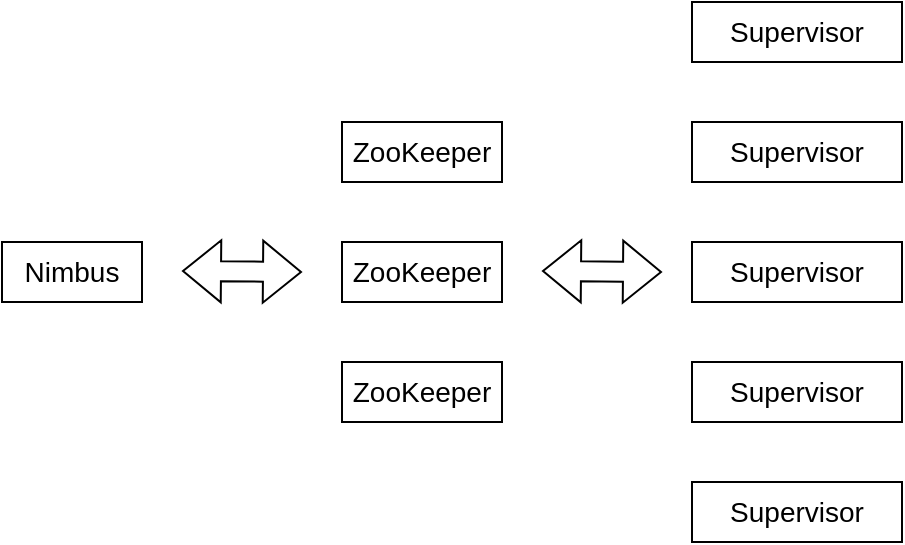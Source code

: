 <mxfile version="22.1.16" type="device">
  <diagram id="Ht1M8jgEwFfnCIfOTk4-" name="Page-1">
    <mxGraphModel dx="1420" dy="724" grid="1" gridSize="10" guides="1" tooltips="1" connect="1" arrows="1" fold="1" page="1" pageScale="1" pageWidth="1169" pageHeight="827" math="0" shadow="0">
      <root>
        <mxCell id="0" />
        <mxCell id="1" parent="0" />
        <mxCell id="FvfLUpQYl2JAWIkufVUC-1" value="&lt;font style=&quot;font-size: 14px;&quot;&gt;Nimbus&lt;/font&gt;" style="rounded=0;whiteSpace=wrap;html=1;" vertex="1" parent="1">
          <mxGeometry x="240" y="300" width="70" height="30" as="geometry" />
        </mxCell>
        <mxCell id="FvfLUpQYl2JAWIkufVUC-3" value="&lt;span style=&quot;font-size: 14px;&quot;&gt;ZooKeeper&lt;/span&gt;" style="rounded=0;whiteSpace=wrap;html=1;" vertex="1" parent="1">
          <mxGeometry x="410" y="300" width="80" height="30" as="geometry" />
        </mxCell>
        <mxCell id="FvfLUpQYl2JAWIkufVUC-5" value="&lt;span style=&quot;font-size: 14px;&quot;&gt;ZooKeeper&lt;/span&gt;" style="rounded=0;whiteSpace=wrap;html=1;" vertex="1" parent="1">
          <mxGeometry x="410" y="240" width="80" height="30" as="geometry" />
        </mxCell>
        <mxCell id="FvfLUpQYl2JAWIkufVUC-6" value="&lt;span style=&quot;font-size: 14px;&quot;&gt;ZooKeeper&lt;/span&gt;" style="rounded=0;whiteSpace=wrap;html=1;" vertex="1" parent="1">
          <mxGeometry x="410" y="360" width="80" height="30" as="geometry" />
        </mxCell>
        <mxCell id="FvfLUpQYl2JAWIkufVUC-7" value="" style="shape=flexArrow;endArrow=classic;startArrow=classic;html=1;rounded=0;" edge="1" parent="1">
          <mxGeometry width="100" height="100" relative="1" as="geometry">
            <mxPoint x="330" y="314.5" as="sourcePoint" />
            <mxPoint x="390" y="315" as="targetPoint" />
          </mxGeometry>
        </mxCell>
        <mxCell id="FvfLUpQYl2JAWIkufVUC-8" value="" style="shape=flexArrow;endArrow=classic;startArrow=classic;html=1;rounded=0;" edge="1" parent="1">
          <mxGeometry width="100" height="100" relative="1" as="geometry">
            <mxPoint x="510" y="314.5" as="sourcePoint" />
            <mxPoint x="570" y="315" as="targetPoint" />
          </mxGeometry>
        </mxCell>
        <mxCell id="FvfLUpQYl2JAWIkufVUC-9" value="&lt;font style=&quot;font-size: 14px;&quot;&gt;Supervisor&lt;/font&gt;" style="rounded=0;whiteSpace=wrap;html=1;" vertex="1" parent="1">
          <mxGeometry x="585" y="300" width="105" height="30" as="geometry" />
        </mxCell>
        <mxCell id="FvfLUpQYl2JAWIkufVUC-11" value="&lt;font style=&quot;font-size: 14px;&quot;&gt;Supervisor&lt;/font&gt;" style="rounded=0;whiteSpace=wrap;html=1;" vertex="1" parent="1">
          <mxGeometry x="585" y="240" width="105" height="30" as="geometry" />
        </mxCell>
        <mxCell id="FvfLUpQYl2JAWIkufVUC-12" value="&lt;font style=&quot;font-size: 14px;&quot;&gt;Supervisor&lt;/font&gt;" style="rounded=0;whiteSpace=wrap;html=1;" vertex="1" parent="1">
          <mxGeometry x="585" y="180" width="105" height="30" as="geometry" />
        </mxCell>
        <mxCell id="FvfLUpQYl2JAWIkufVUC-13" value="&lt;font style=&quot;font-size: 14px;&quot;&gt;Supervisor&lt;/font&gt;" style="rounded=0;whiteSpace=wrap;html=1;" vertex="1" parent="1">
          <mxGeometry x="585" y="360" width="105" height="30" as="geometry" />
        </mxCell>
        <mxCell id="FvfLUpQYl2JAWIkufVUC-14" value="&lt;font style=&quot;font-size: 14px;&quot;&gt;Supervisor&lt;/font&gt;" style="rounded=0;whiteSpace=wrap;html=1;" vertex="1" parent="1">
          <mxGeometry x="585" y="420" width="105" height="30" as="geometry" />
        </mxCell>
      </root>
    </mxGraphModel>
  </diagram>
</mxfile>
